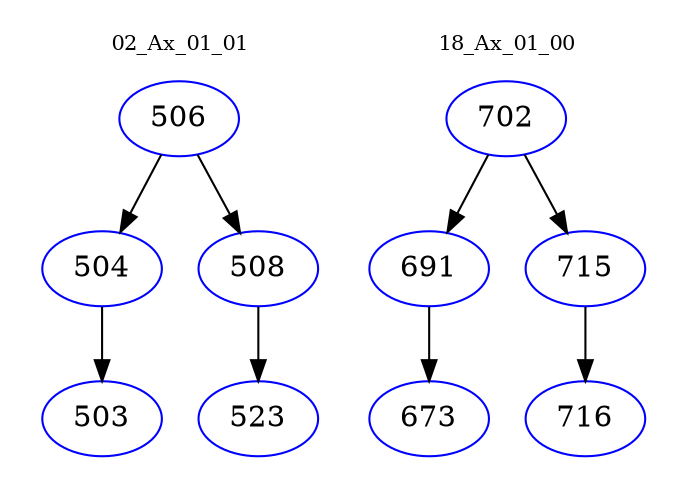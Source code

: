 digraph{
subgraph cluster_0 {
color = white
label = "02_Ax_01_01";
fontsize=10;
T0_506 [label="506", color="blue"]
T0_506 -> T0_504 [color="black"]
T0_504 [label="504", color="blue"]
T0_504 -> T0_503 [color="black"]
T0_503 [label="503", color="blue"]
T0_506 -> T0_508 [color="black"]
T0_508 [label="508", color="blue"]
T0_508 -> T0_523 [color="black"]
T0_523 [label="523", color="blue"]
}
subgraph cluster_1 {
color = white
label = "18_Ax_01_00";
fontsize=10;
T1_702 [label="702", color="blue"]
T1_702 -> T1_691 [color="black"]
T1_691 [label="691", color="blue"]
T1_691 -> T1_673 [color="black"]
T1_673 [label="673", color="blue"]
T1_702 -> T1_715 [color="black"]
T1_715 [label="715", color="blue"]
T1_715 -> T1_716 [color="black"]
T1_716 [label="716", color="blue"]
}
}
